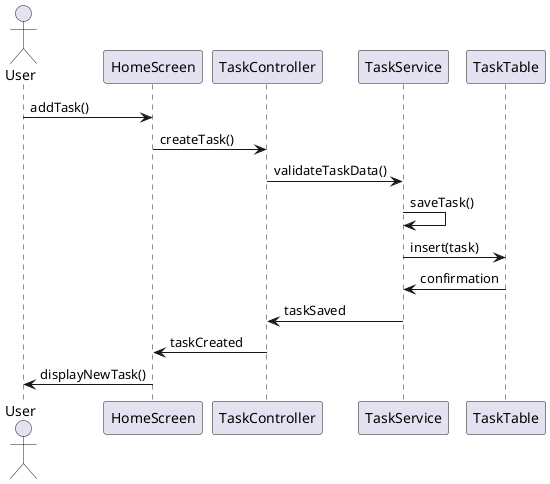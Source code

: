 @startuml

actor User

User -> HomeScreen: addTask()
HomeScreen -> TaskController: createTask()
TaskController -> TaskService: validateTaskData()
TaskService -> TaskService: saveTask()
TaskService -> TaskTable: insert(task)
TaskTable -> TaskService: confirmation
TaskService -> TaskController: taskSaved
TaskController -> HomeScreen: taskCreated
HomeScreen -> User: displayNewTask()

@enduml
